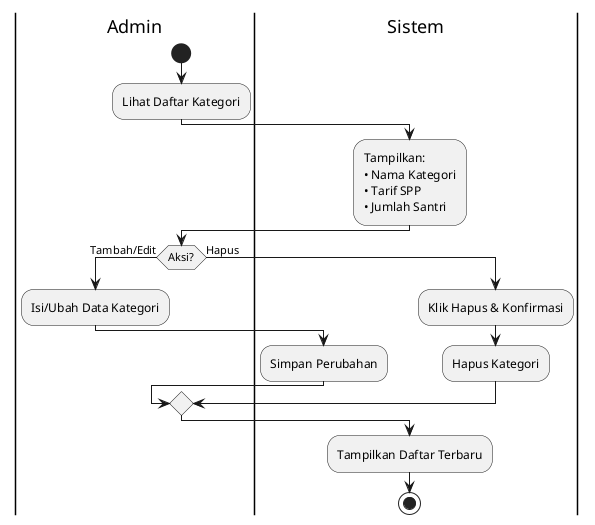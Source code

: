 @startuml Mengelola Kategori Santri

|Admin|
start

:Lihat Daftar Kategori;

|Sistem|
:Tampilkan:
• Nama Kategori
• Tarif SPP
• Jumlah Santri;

|Admin|
if (Aksi?) then (Tambah/Edit)
    :Isi/Ubah Data Kategori;
    
    |Sistem|
    :Simpan Perubahan;

else (Hapus)
    :Klik Hapus & Konfirmasi;
    
    |Sistem|
    :Hapus Kategori;
endif

:Tampilkan Daftar Terbaru;

stop

@enduml
